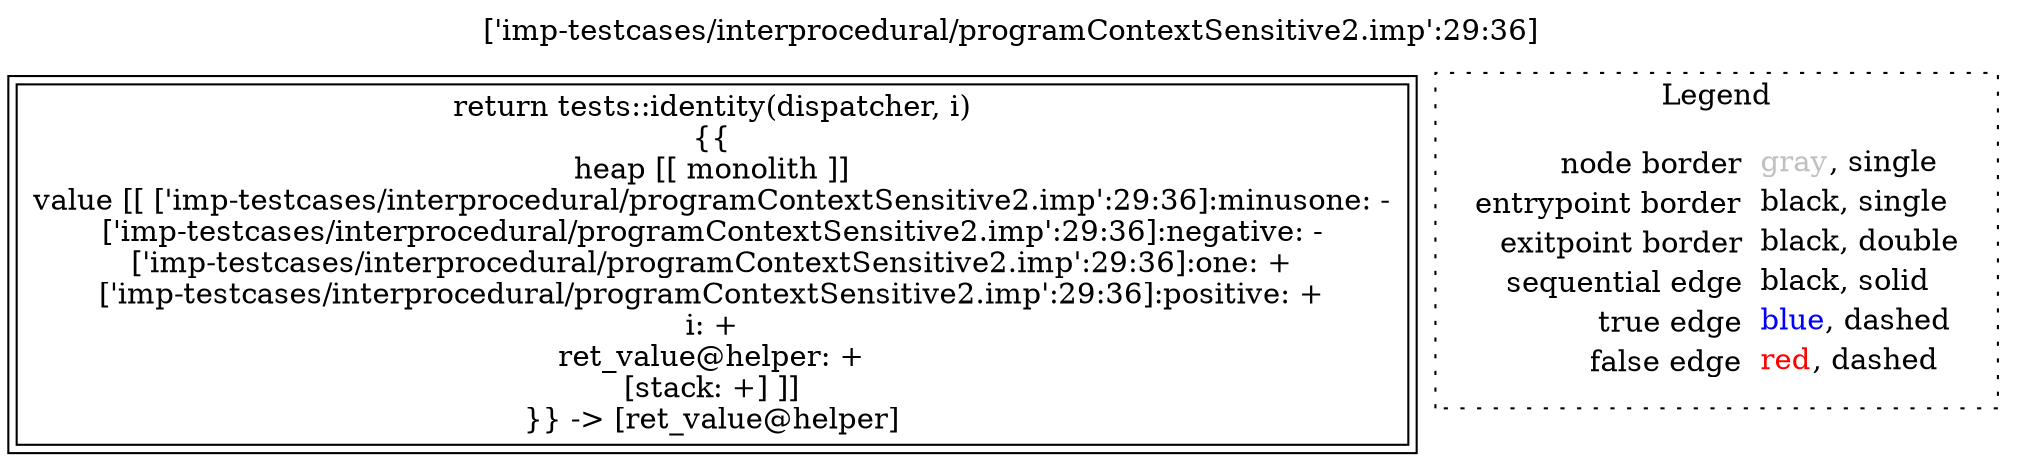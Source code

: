 digraph {
	labelloc="t";
	label="['imp-testcases/interprocedural/programContextSensitive2.imp':29:36]";
	"node0" [shape="rect",color="black",peripheries="2",label=<return tests::identity(dispatcher, i)<BR/>{{<BR/>heap [[ monolith ]]<BR/>value [[ ['imp-testcases/interprocedural/programContextSensitive2.imp':29:36]:minusone: -<BR/>['imp-testcases/interprocedural/programContextSensitive2.imp':29:36]:negative: -<BR/>['imp-testcases/interprocedural/programContextSensitive2.imp':29:36]:one: +<BR/>['imp-testcases/interprocedural/programContextSensitive2.imp':29:36]:positive: +<BR/>i: +<BR/>ret_value@helper: +<BR/>[stack: +] ]]<BR/>}} -&gt; [ret_value@helper]>];
subgraph cluster_legend {
	label="Legend";
	style=dotted;
	node [shape=plaintext];
	"legend" [label=<<table border="0" cellpadding="2" cellspacing="0" cellborder="0"><tr><td align="right">node border&nbsp;</td><td align="left"><font color="gray">gray</font>, single</td></tr><tr><td align="right">entrypoint border&nbsp;</td><td align="left"><font color="black">black</font>, single</td></tr><tr><td align="right">exitpoint border&nbsp;</td><td align="left"><font color="black">black</font>, double</td></tr><tr><td align="right">sequential edge&nbsp;</td><td align="left"><font color="black">black</font>, solid</td></tr><tr><td align="right">true edge&nbsp;</td><td align="left"><font color="blue">blue</font>, dashed</td></tr><tr><td align="right">false edge&nbsp;</td><td align="left"><font color="red">red</font>, dashed</td></tr></table>>];
}

}
